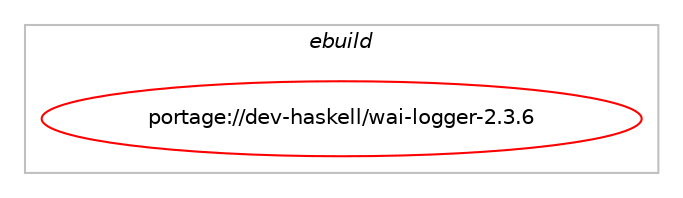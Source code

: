 digraph prolog {

# *************
# Graph options
# *************

newrank=true;
concentrate=true;
compound=true;
graph [rankdir=LR,fontname=Helvetica,fontsize=10,ranksep=1.5];#, ranksep=2.5, nodesep=0.2];
edge  [arrowhead=vee];
node  [fontname=Helvetica,fontsize=10];

# **********
# The ebuild
# **********

subgraph cluster_leftcol {
color=gray;
label=<<i>ebuild</i>>;
id [label="portage://dev-haskell/wai-logger-2.3.6", color=red, width=4, href="../dev-haskell/wai-logger-2.3.6.svg"];
}

# ****************
# The dependencies
# ****************

subgraph cluster_midcol {
color=gray;
label=<<i>dependencies</i>>;
subgraph cluster_compile {
fillcolor="#eeeeee";
style=filled;
label=<<i>compile</i>>;
# *** BEGIN UNKNOWN DEPENDENCY TYPE (TODO) ***
# id -> equal(use_conditional_group(positive,hscolour,portage://dev-haskell/wai-logger-2.3.6,[package_dependency(portage://dev-haskell/wai-logger-2.3.6,install,no,dev-haskell,hscolour,none,[,,],[],[])]))
# *** END UNKNOWN DEPENDENCY TYPE (TODO) ***

# *** BEGIN UNKNOWN DEPENDENCY TYPE (TODO) ***
# id -> equal(use_conditional_group(positive,test,portage://dev-haskell/wai-logger-2.3.6,[package_dependency(portage://dev-haskell/wai-logger-2.3.6,install,no,dev-haskell,doctest,greaterequal,[0.10.1,,,0.10.1],[],[])]))
# *** END UNKNOWN DEPENDENCY TYPE (TODO) ***

# *** BEGIN UNKNOWN DEPENDENCY TYPE (TODO) ***
# id -> equal(package_dependency(portage://dev-haskell/wai-logger-2.3.6,install,no,dev-haskell,byteorder,none,[,,],any_same_slot,[use(optenable(profile),none)]))
# *** END UNKNOWN DEPENDENCY TYPE (TODO) ***

# *** BEGIN UNKNOWN DEPENDENCY TYPE (TODO) ***
# id -> equal(package_dependency(portage://dev-haskell/wai-logger-2.3.6,install,no,dev-haskell,cabal,greaterequal,[1.10,,,1.10],[],[]))
# *** END UNKNOWN DEPENDENCY TYPE (TODO) ***

# *** BEGIN UNKNOWN DEPENDENCY TYPE (TODO) ***
# id -> equal(package_dependency(portage://dev-haskell/wai-logger-2.3.6,install,no,dev-haskell,cabal-doctest,greaterequal,[1.0.6,,,1.0.6],[],[]))
# *** END UNKNOWN DEPENDENCY TYPE (TODO) ***

# *** BEGIN UNKNOWN DEPENDENCY TYPE (TODO) ***
# id -> equal(package_dependency(portage://dev-haskell/wai-logger-2.3.6,install,no,dev-haskell,cabal-doctest,smaller,[1.1,,,1.1],[],[]))
# *** END UNKNOWN DEPENDENCY TYPE (TODO) ***

# *** BEGIN UNKNOWN DEPENDENCY TYPE (TODO) ***
# id -> equal(package_dependency(portage://dev-haskell/wai-logger-2.3.6,install,no,dev-haskell,fast-logger,greaterequal,[3,,,3],any_same_slot,[use(optenable(profile),none)]))
# *** END UNKNOWN DEPENDENCY TYPE (TODO) ***

# *** BEGIN UNKNOWN DEPENDENCY TYPE (TODO) ***
# id -> equal(package_dependency(portage://dev-haskell/wai-logger-2.3.6,install,no,dev-haskell,http-types,none,[,,],any_same_slot,[use(optenable(profile),none)]))
# *** END UNKNOWN DEPENDENCY TYPE (TODO) ***

# *** BEGIN UNKNOWN DEPENDENCY TYPE (TODO) ***
# id -> equal(package_dependency(portage://dev-haskell/wai-logger-2.3.6,install,no,dev-haskell,network,none,[,,],any_same_slot,[use(optenable(profile),none)]))
# *** END UNKNOWN DEPENDENCY TYPE (TODO) ***

# *** BEGIN UNKNOWN DEPENDENCY TYPE (TODO) ***
# id -> equal(package_dependency(portage://dev-haskell/wai-logger-2.3.6,install,no,dev-haskell,wai,greaterequal,[2.0.0,,,2.0.0],any_same_slot,[use(optenable(profile),none)]))
# *** END UNKNOWN DEPENDENCY TYPE (TODO) ***

# *** BEGIN UNKNOWN DEPENDENCY TYPE (TODO) ***
# id -> equal(package_dependency(portage://dev-haskell/wai-logger-2.3.6,install,no,dev-lang,ghc,greaterequal,[7.4.1,,,7.4.1],any_same_slot,[]))
# *** END UNKNOWN DEPENDENCY TYPE (TODO) ***

}
subgraph cluster_compileandrun {
fillcolor="#eeeeee";
style=filled;
label=<<i>compile and run</i>>;
}
subgraph cluster_run {
fillcolor="#eeeeee";
style=filled;
label=<<i>run</i>>;
# *** BEGIN UNKNOWN DEPENDENCY TYPE (TODO) ***
# id -> equal(package_dependency(portage://dev-haskell/wai-logger-2.3.6,run,no,dev-haskell,byteorder,none,[,,],any_same_slot,[use(optenable(profile),none)]))
# *** END UNKNOWN DEPENDENCY TYPE (TODO) ***

# *** BEGIN UNKNOWN DEPENDENCY TYPE (TODO) ***
# id -> equal(package_dependency(portage://dev-haskell/wai-logger-2.3.6,run,no,dev-haskell,fast-logger,greaterequal,[3,,,3],any_same_slot,[use(optenable(profile),none)]))
# *** END UNKNOWN DEPENDENCY TYPE (TODO) ***

# *** BEGIN UNKNOWN DEPENDENCY TYPE (TODO) ***
# id -> equal(package_dependency(portage://dev-haskell/wai-logger-2.3.6,run,no,dev-haskell,http-types,none,[,,],any_same_slot,[use(optenable(profile),none)]))
# *** END UNKNOWN DEPENDENCY TYPE (TODO) ***

# *** BEGIN UNKNOWN DEPENDENCY TYPE (TODO) ***
# id -> equal(package_dependency(portage://dev-haskell/wai-logger-2.3.6,run,no,dev-haskell,network,none,[,,],any_same_slot,[use(optenable(profile),none)]))
# *** END UNKNOWN DEPENDENCY TYPE (TODO) ***

# *** BEGIN UNKNOWN DEPENDENCY TYPE (TODO) ***
# id -> equal(package_dependency(portage://dev-haskell/wai-logger-2.3.6,run,no,dev-haskell,wai,greaterequal,[2.0.0,,,2.0.0],any_same_slot,[use(optenable(profile),none)]))
# *** END UNKNOWN DEPENDENCY TYPE (TODO) ***

# *** BEGIN UNKNOWN DEPENDENCY TYPE (TODO) ***
# id -> equal(package_dependency(portage://dev-haskell/wai-logger-2.3.6,run,no,dev-lang,ghc,greaterequal,[7.4.1,,,7.4.1],any_same_slot,[]))
# *** END UNKNOWN DEPENDENCY TYPE (TODO) ***

# *** BEGIN UNKNOWN DEPENDENCY TYPE (TODO) ***
# id -> equal(package_dependency(portage://dev-haskell/wai-logger-2.3.6,run,no,dev-lang,ghc,none,[,,],any_same_slot,[use(optenable(profile),none)]))
# *** END UNKNOWN DEPENDENCY TYPE (TODO) ***

}
}

# **************
# The candidates
# **************

subgraph cluster_choices {
rank=same;
color=gray;
label=<<i>candidates</i>>;

}

}
